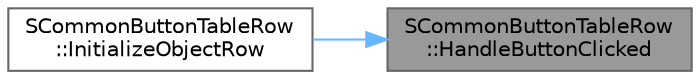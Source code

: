 digraph "SCommonButtonTableRow::HandleButtonClicked"
{
 // INTERACTIVE_SVG=YES
 // LATEX_PDF_SIZE
  bgcolor="transparent";
  edge [fontname=Helvetica,fontsize=10,labelfontname=Helvetica,labelfontsize=10];
  node [fontname=Helvetica,fontsize=10,shape=box,height=0.2,width=0.4];
  rankdir="RL";
  Node1 [id="Node000001",label="SCommonButtonTableRow\l::HandleButtonClicked",height=0.2,width=0.4,color="gray40", fillcolor="grey60", style="filled", fontcolor="black",tooltip=" "];
  Node1 -> Node2 [id="edge1_Node000001_Node000002",dir="back",color="steelblue1",style="solid",tooltip=" "];
  Node2 [id="Node000002",label="SCommonButtonTableRow\l::InitializeObjectRow",height=0.2,width=0.4,color="grey40", fillcolor="white", style="filled",URL="$d5/dfd/classSCommonButtonTableRow.html#a8d2f740007ad31641359faa48b00d819",tooltip=" "];
}
